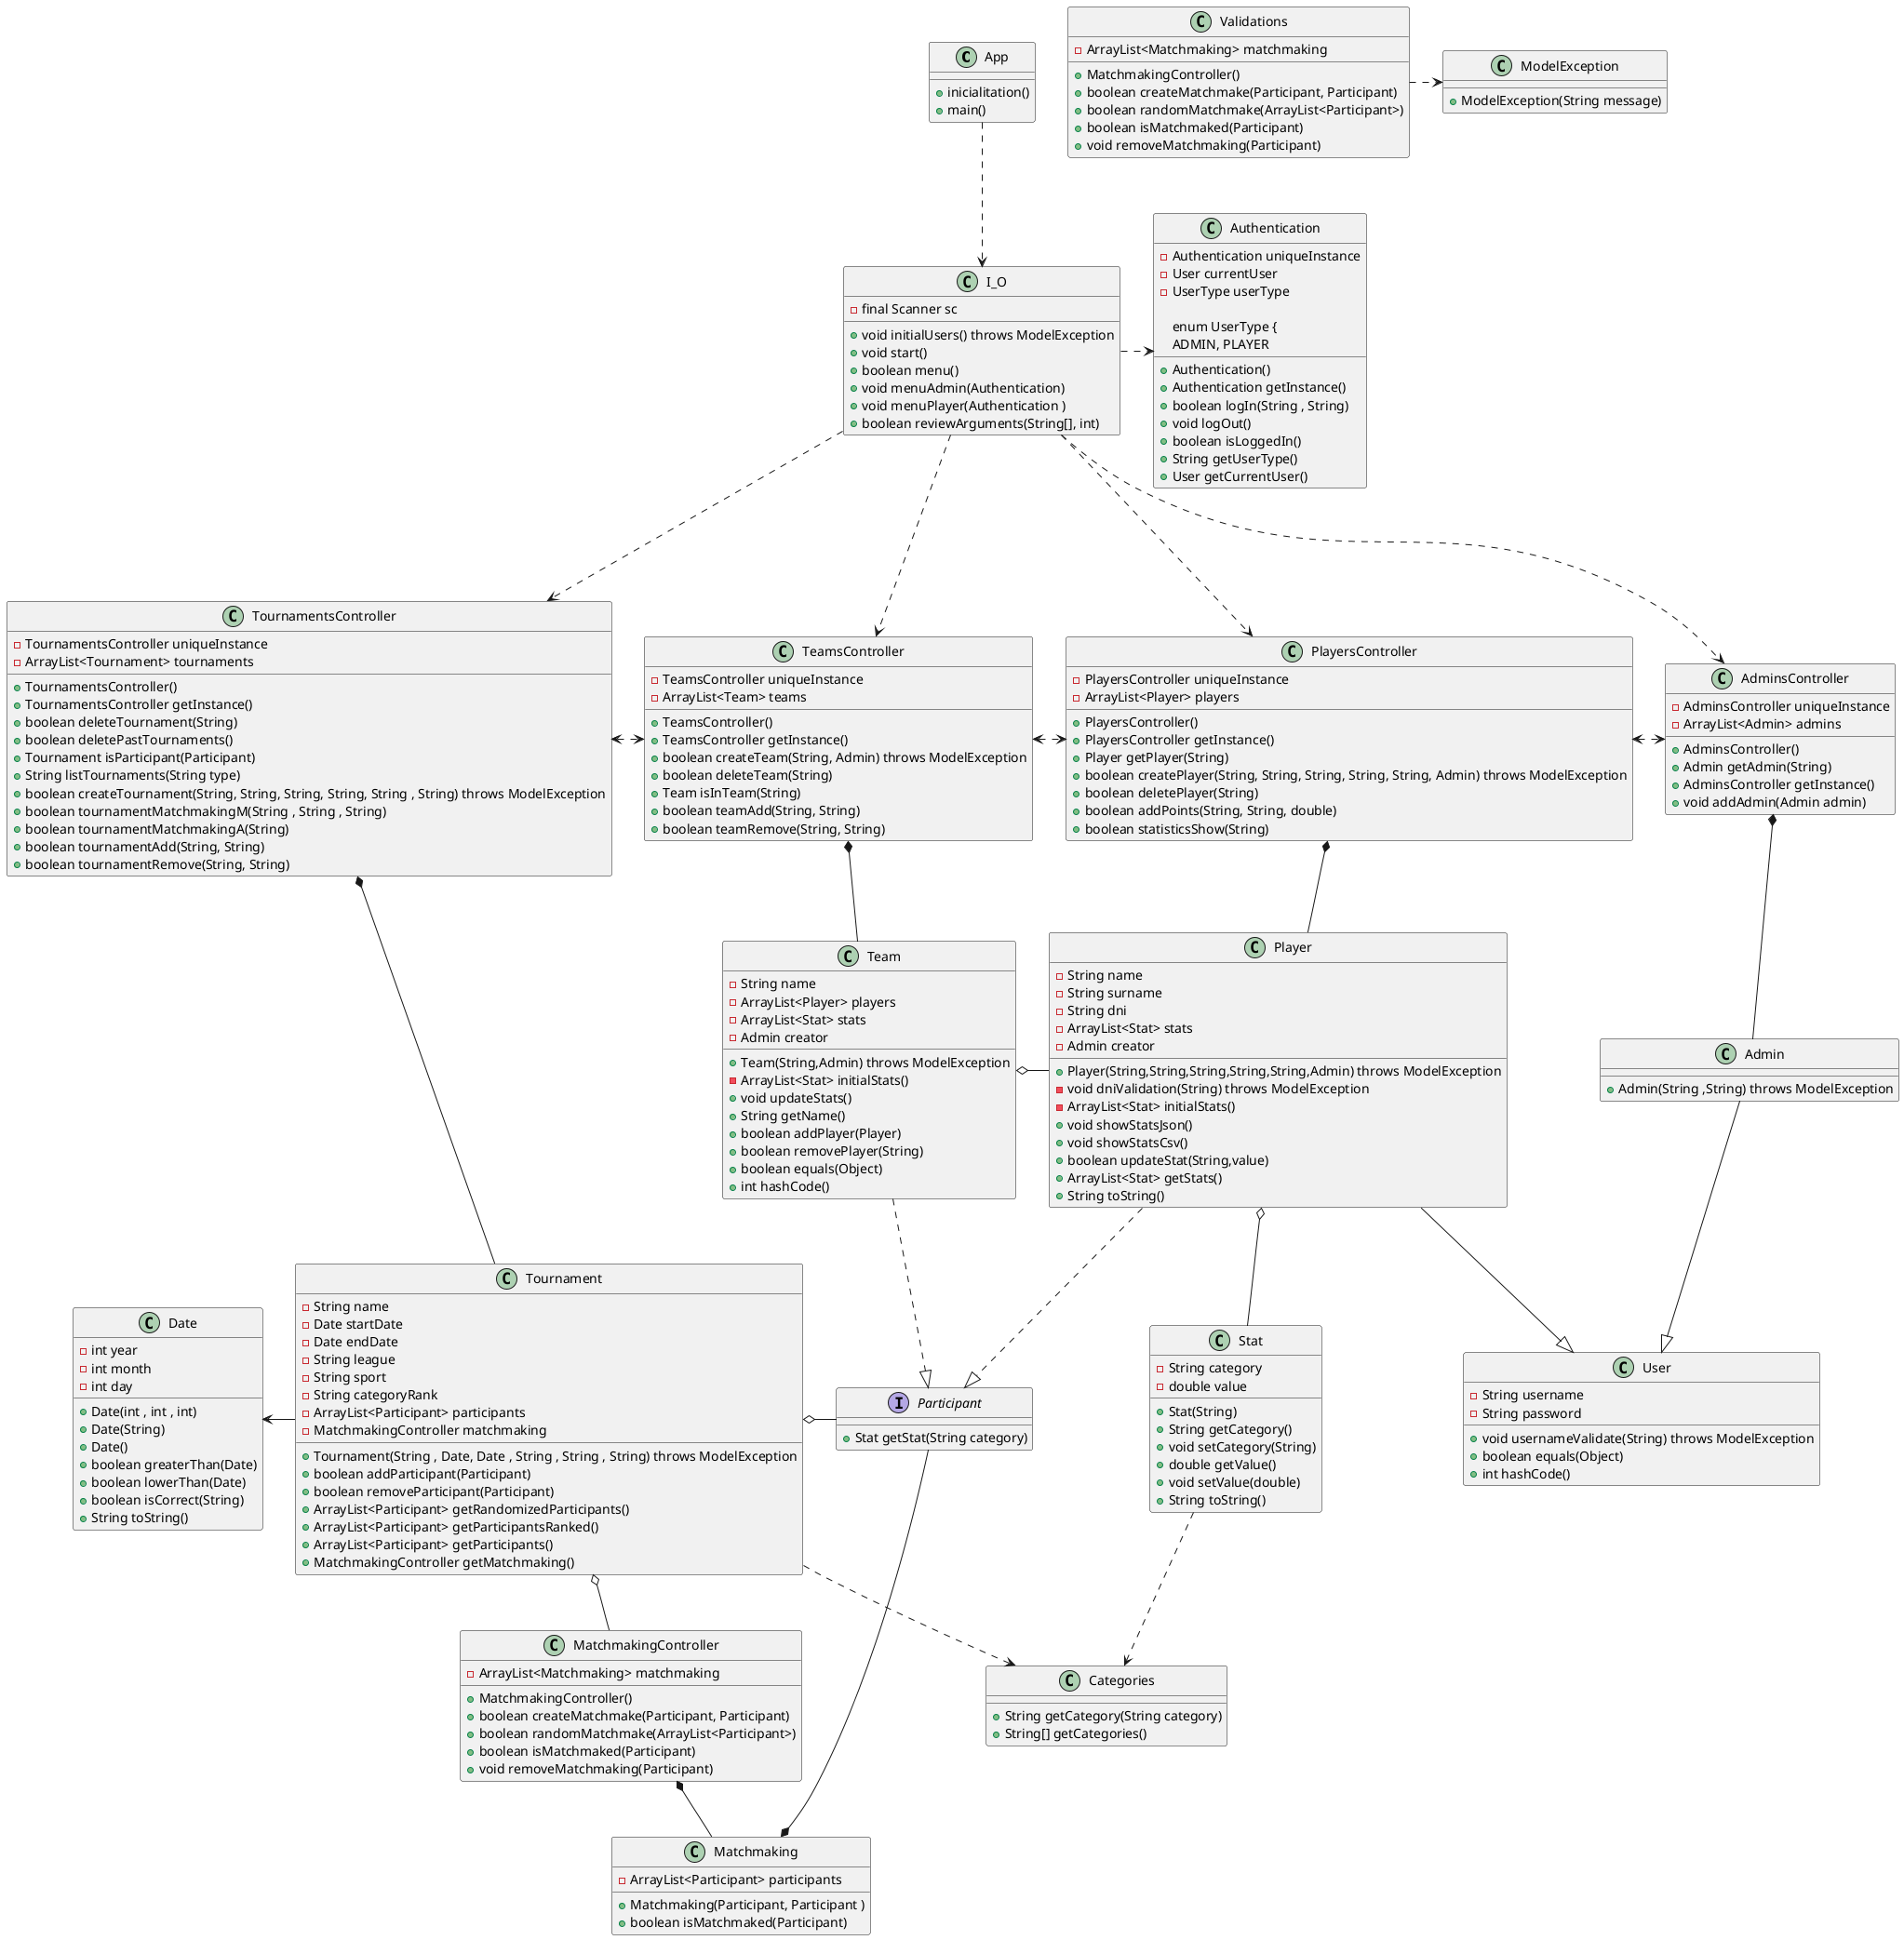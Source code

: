 @startuml uml

App ..> I_O
I_O ...> TournamentsController
I_O ...> TeamsController
I_O ...> PlayersController
I_O ...> AdminsController
I_O .> Authentication
TeamsController <.> PlayersController
PlayersController <.> AdminsController
TournamentsController <.> TeamsController
TournamentsController *-- Tournament
Tournament o-- MatchmakingController
MatchmakingController *-- Matchmaking
AdminsController *-- Admin
PlayersController *-- Player
Player o-- Stat
Stat ..> Categories
TeamsController *-- Team
Team o- Player
Tournament o- Participant
Date <- Tournament
Tournament ..> Categories
Team ..|> Participant
Player ..|> Participant
Player --|> User
Admin --|> User
Participant ---* Matchmaking
Validations .> ModelException


class App{
    +inicialitation()
    +main()
}

class User{
    - String username
    - String password
    + void usernameValidate(String) throws ModelException
    + boolean equals(Object)
    + int hashCode()
}

class Player{
    - String name
    - String surname
    - String dni
    - ArrayList<Stat> stats
    - Admin creator
    + Player(String,String,String,String,String,Admin) throws ModelException
    - void dniValidation(String) throws ModelException
    - ArrayList<Stat> initialStats()
    + void showStatsJson()
    + void showStatsCsv()
    + boolean updateStat(String,value)
    + ArrayList<Stat> getStats()
    + String toString()
}

class Admin{
    + Admin(String ,String) throws ModelException
}

class Categories{
    +String getCategory(String category)
    +String[] getCategories()
}

class Stat{
    - String category
    - double value
    + Stat(String)
    + String getCategory()
    + void setCategory(String)
    + double getValue()
    + void setValue(double)
    + String toString()
}

class Team{
    - String name
    - ArrayList<Player> players
    - ArrayList<Stat> stats
    - Admin creator
    + Team(String,Admin) throws ModelException
    - ArrayList<Stat> initialStats()
    + void updateStats()
    + String getName()
    + boolean addPlayer(Player)
    + boolean removePlayer(String)
    + boolean equals(Object)
    + int hashCode()
}

class Matchmaking{
    - ArrayList<Participant> participants
    + Matchmaking(Participant, Participant )
    + boolean isMatchmaked(Participant)
}

class Tournament{
    - String name
    - Date startDate
    - Date endDate
    - String league
    - String sport
    - String categoryRank
    - ArrayList<Participant> participants
    - MatchmakingController matchmaking
    + Tournament(String , Date, Date , String , String , String) throws ModelException
    + boolean addParticipant(Participant)
    + boolean removeParticipant(Participant)
    + ArrayList<Participant> getRandomizedParticipants()
    + ArrayList<Participant> getParticipantsRanked()
    + ArrayList<Participant> getParticipants()
    + MatchmakingController getMatchmaking()
}

class AdminsController{
    - AdminsController uniqueInstance
    - ArrayList<Admin> admins
    + AdminsController()
    + Admin getAdmin(String)
    + AdminsController getInstance()
    + void addAdmin(Admin admin)
}

class PlayersController{
    - PlayersController uniqueInstance
    - ArrayList<Player> players
    + PlayersController()
    + PlayersController getInstance()
    + Player getPlayer(String)
    + boolean createPlayer(String, String, String, String, String, Admin) throws ModelException
    + boolean deletePlayer(String)
    + boolean addPoints(String, String, double)
    + boolean statisticsShow(String)
}

class Authentication{
    - Authentication uniqueInstance
    - User currentUser
    - UserType userType
    + Authentication()
    + Authentication getInstance()
    + boolean logIn(String , String)
    + void logOut()
    + boolean isLoggedIn()
    + String getUserType()
    + User getCurrentUser()

    enum UserType {
        ADMIN, PLAYER
}

class TournamentsController{
    - TournamentsController uniqueInstance
    - ArrayList<Tournament> tournaments
    + TournamentsController()
    + TournamentsController getInstance()
    + boolean deleteTournament(String)
    + boolean deletePastTournaments()
    + Tournament isParticipant(Participant)
    + String listTournaments(String type)
    + boolean createTournament(String, String, String, String, String , String) throws ModelException
    + boolean tournamentMatchmakingM(String , String , String)
    + boolean tournamentMatchmakingA(String)
    + boolean tournamentAdd(String, String)
    + boolean tournamentRemove(String, String)
}

class TeamsController{
    - TeamsController uniqueInstance
    - ArrayList<Team> teams
    + TeamsController()
    + TeamsController getInstance()
    + boolean createTeam(String, Admin) throws ModelException
    + boolean deleteTeam(String)
    + Team isInTeam(String)
    + boolean teamAdd(String, String)
    + boolean teamRemove(String, String)
}

interface Participant{
    + Stat getStat(String category)
}

class ModelException{
    + ModelException(String message)
}

class Date{
    - int year
    - int month
    - int day
    + Date(int , int , int)
    + Date(String)
    + Date()
    + boolean greaterThan(Date)
    + boolean lowerThan(Date)
    + boolean isCorrect(String)
    + String toString()
}

class I_O{
    - final Scanner sc
    + void initialUsers() throws ModelException
    + void start()
    + boolean menu()
    + void menuAdmin(Authentication)
    + void menuPlayer(Authentication )
    + boolean reviewArguments(String[], int)
}

class MatchmakingController{
    - ArrayList<Matchmaking> matchmaking
    + MatchmakingController()
    + boolean createMatchmake(Participant, Participant)
    + boolean randomMatchmake(ArrayList<Participant>)
    + boolean isMatchmaked(Participant)
    + void removeMatchmaking(Participant)
}

class Validations{
    - ArrayList<Matchmaking> matchmaking
    + MatchmakingController()
    + boolean createMatchmake(Participant, Participant)
    + boolean randomMatchmake(ArrayList<Participant>)
    + boolean isMatchmaked(Participant)
    + void removeMatchmaking(Participant)
}

@enduml